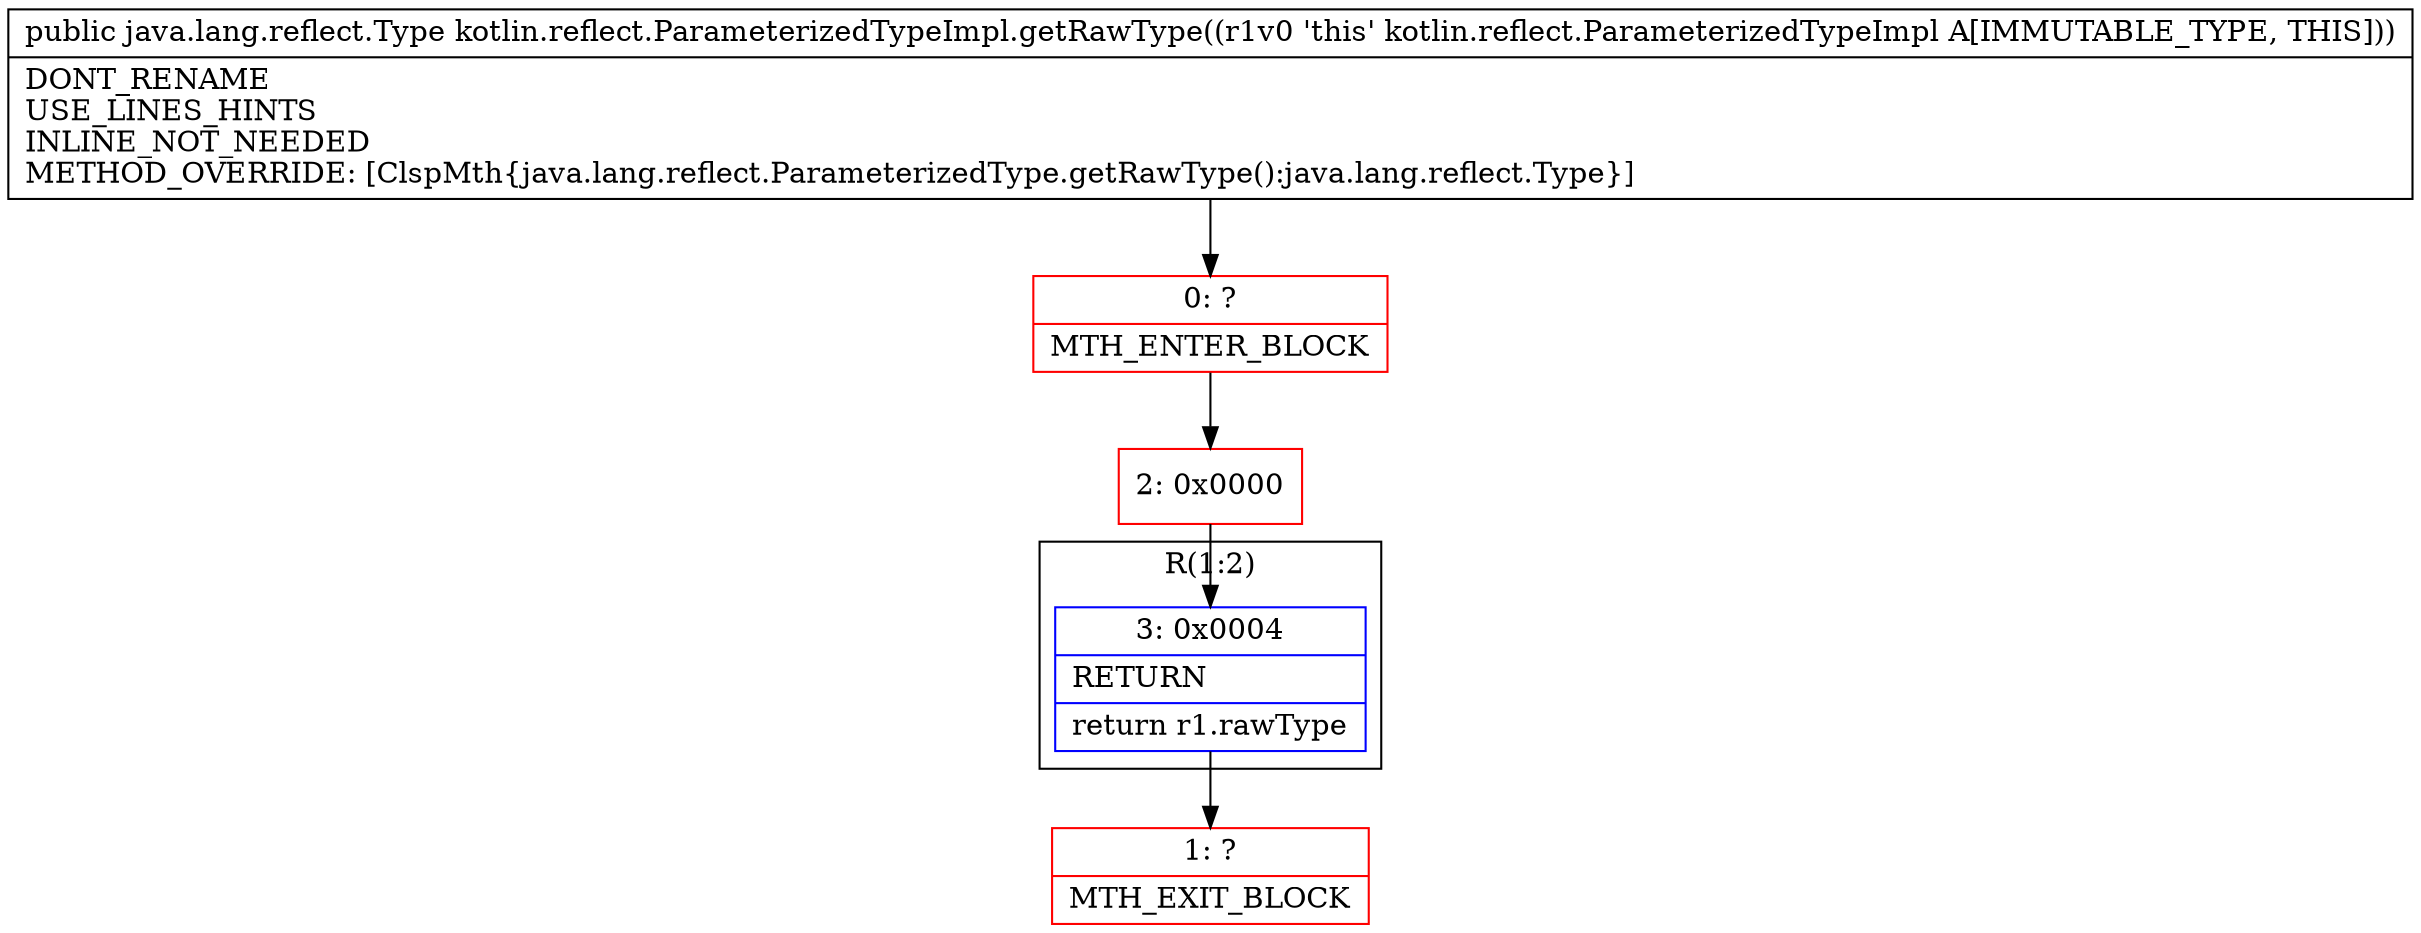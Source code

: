 digraph "CFG forkotlin.reflect.ParameterizedTypeImpl.getRawType()Ljava\/lang\/reflect\/Type;" {
subgraph cluster_Region_1396722680 {
label = "R(1:2)";
node [shape=record,color=blue];
Node_3 [shape=record,label="{3\:\ 0x0004|RETURN\l|return r1.rawType\l}"];
}
Node_0 [shape=record,color=red,label="{0\:\ ?|MTH_ENTER_BLOCK\l}"];
Node_2 [shape=record,color=red,label="{2\:\ 0x0000}"];
Node_1 [shape=record,color=red,label="{1\:\ ?|MTH_EXIT_BLOCK\l}"];
MethodNode[shape=record,label="{public java.lang.reflect.Type kotlin.reflect.ParameterizedTypeImpl.getRawType((r1v0 'this' kotlin.reflect.ParameterizedTypeImpl A[IMMUTABLE_TYPE, THIS]))  | DONT_RENAME\lUSE_LINES_HINTS\lINLINE_NOT_NEEDED\lMETHOD_OVERRIDE: [ClspMth\{java.lang.reflect.ParameterizedType.getRawType():java.lang.reflect.Type\}]\l}"];
MethodNode -> Node_0;Node_3 -> Node_1;
Node_0 -> Node_2;
Node_2 -> Node_3;
}

